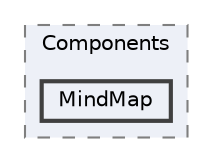 digraph "Web/Modules/EleWise.ELMA.KPI.Web/Components/MindMap"
{
 // LATEX_PDF_SIZE
  bgcolor="transparent";
  edge [fontname=Helvetica,fontsize=10,labelfontname=Helvetica,labelfontsize=10];
  node [fontname=Helvetica,fontsize=10,shape=box,height=0.2,width=0.4];
  compound=true
  subgraph clusterdir_536987b862abd184e6df0acc25cea9ff {
    graph [ bgcolor="#edf0f7", pencolor="grey50", label="Components", fontname=Helvetica,fontsize=10 style="filled,dashed", URL="dir_536987b862abd184e6df0acc25cea9ff.html",tooltip=""]
  dir_bd8ed2c3e5f5938d37bfa8d651097db0 [label="MindMap", fillcolor="#edf0f7", color="grey25", style="filled,bold", URL="dir_bd8ed2c3e5f5938d37bfa8d651097db0.html",tooltip=""];
  }
}
